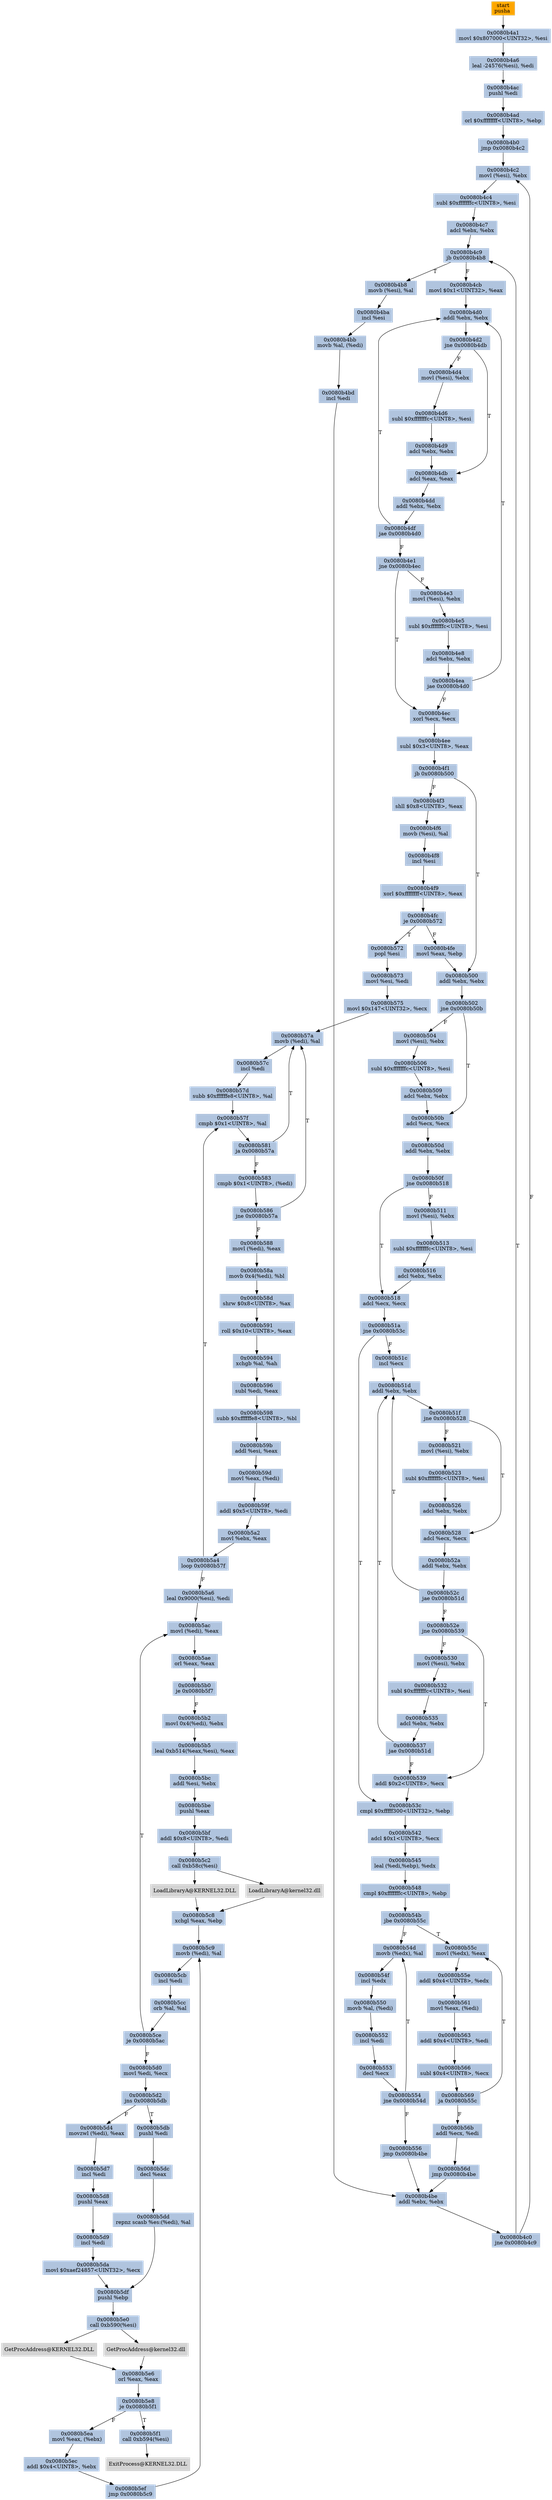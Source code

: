 digraph G {
node[shape=rectangle,style=filled,fillcolor=lightsteelblue,color=lightsteelblue]
bgcolor="transparent"
a0x0080b4a0pusha_[label="start\npusha ",color="lightgrey",fillcolor="orange"];
a0x0080b4a1movl_0x807000UINT32_esi[label="0x0080b4a1\nmovl $0x807000<UINT32>, %esi"];
a0x0080b4a6leal__24576esi__edi[label="0x0080b4a6\nleal -24576(%esi), %edi"];
a0x0080b4acpushl_edi[label="0x0080b4ac\npushl %edi"];
a0x0080b4adorl_0xffffffffUINT8_ebp[label="0x0080b4ad\norl $0xffffffff<UINT8>, %ebp"];
a0x0080b4b0jmp_0x0080b4c2[label="0x0080b4b0\njmp 0x0080b4c2"];
a0x0080b4c2movl_esi__ebx[label="0x0080b4c2\nmovl (%esi), %ebx"];
a0x0080b4c4subl_0xfffffffcUINT8_esi[label="0x0080b4c4\nsubl $0xfffffffc<UINT8>, %esi"];
a0x0080b4c7adcl_ebx_ebx[label="0x0080b4c7\nadcl %ebx, %ebx"];
a0x0080b4c9jb_0x0080b4b8[label="0x0080b4c9\njb 0x0080b4b8"];
a0x0080b4b8movb_esi__al[label="0x0080b4b8\nmovb (%esi), %al"];
a0x0080b4baincl_esi[label="0x0080b4ba\nincl %esi"];
a0x0080b4bbmovb_al_edi_[label="0x0080b4bb\nmovb %al, (%edi)"];
a0x0080b4bdincl_edi[label="0x0080b4bd\nincl %edi"];
a0x0080b4beaddl_ebx_ebx[label="0x0080b4be\naddl %ebx, %ebx"];
a0x0080b4c0jne_0x0080b4c9[label="0x0080b4c0\njne 0x0080b4c9"];
a0x0080b4cbmovl_0x1UINT32_eax[label="0x0080b4cb\nmovl $0x1<UINT32>, %eax"];
a0x0080b4d0addl_ebx_ebx[label="0x0080b4d0\naddl %ebx, %ebx"];
a0x0080b4d2jne_0x0080b4db[label="0x0080b4d2\njne 0x0080b4db"];
a0x0080b4dbadcl_eax_eax[label="0x0080b4db\nadcl %eax, %eax"];
a0x0080b4ddaddl_ebx_ebx[label="0x0080b4dd\naddl %ebx, %ebx"];
a0x0080b4dfjae_0x0080b4d0[label="0x0080b4df\njae 0x0080b4d0"];
a0x0080b4e1jne_0x0080b4ec[label="0x0080b4e1\njne 0x0080b4ec"];
a0x0080b4ecxorl_ecx_ecx[label="0x0080b4ec\nxorl %ecx, %ecx"];
a0x0080b4eesubl_0x3UINT8_eax[label="0x0080b4ee\nsubl $0x3<UINT8>, %eax"];
a0x0080b4f1jb_0x0080b500[label="0x0080b4f1\njb 0x0080b500"];
a0x0080b500addl_ebx_ebx[label="0x0080b500\naddl %ebx, %ebx"];
a0x0080b502jne_0x0080b50b[label="0x0080b502\njne 0x0080b50b"];
a0x0080b50badcl_ecx_ecx[label="0x0080b50b\nadcl %ecx, %ecx"];
a0x0080b50daddl_ebx_ebx[label="0x0080b50d\naddl %ebx, %ebx"];
a0x0080b50fjne_0x0080b518[label="0x0080b50f\njne 0x0080b518"];
a0x0080b518adcl_ecx_ecx[label="0x0080b518\nadcl %ecx, %ecx"];
a0x0080b51ajne_0x0080b53c[label="0x0080b51a\njne 0x0080b53c"];
a0x0080b51cincl_ecx[label="0x0080b51c\nincl %ecx"];
a0x0080b51daddl_ebx_ebx[label="0x0080b51d\naddl %ebx, %ebx"];
a0x0080b51fjne_0x0080b528[label="0x0080b51f\njne 0x0080b528"];
a0x0080b528adcl_ecx_ecx[label="0x0080b528\nadcl %ecx, %ecx"];
a0x0080b52aaddl_ebx_ebx[label="0x0080b52a\naddl %ebx, %ebx"];
a0x0080b52cjae_0x0080b51d[label="0x0080b52c\njae 0x0080b51d"];
a0x0080b52ejne_0x0080b539[label="0x0080b52e\njne 0x0080b539"];
a0x0080b539addl_0x2UINT8_ecx[label="0x0080b539\naddl $0x2<UINT8>, %ecx"];
a0x0080b53ccmpl_0xfffff300UINT32_ebp[label="0x0080b53c\ncmpl $0xfffff300<UINT32>, %ebp"];
a0x0080b542adcl_0x1UINT8_ecx[label="0x0080b542\nadcl $0x1<UINT8>, %ecx"];
a0x0080b545leal_ediebp__edx[label="0x0080b545\nleal (%edi,%ebp), %edx"];
a0x0080b548cmpl_0xfffffffcUINT8_ebp[label="0x0080b548\ncmpl $0xfffffffc<UINT8>, %ebp"];
a0x0080b54bjbe_0x0080b55c[label="0x0080b54b\njbe 0x0080b55c"];
a0x0080b54dmovb_edx__al[label="0x0080b54d\nmovb (%edx), %al"];
a0x0080b54fincl_edx[label="0x0080b54f\nincl %edx"];
a0x0080b550movb_al_edi_[label="0x0080b550\nmovb %al, (%edi)"];
a0x0080b552incl_edi[label="0x0080b552\nincl %edi"];
a0x0080b553decl_ecx[label="0x0080b553\ndecl %ecx"];
a0x0080b554jne_0x0080b54d[label="0x0080b554\njne 0x0080b54d"];
a0x0080b556jmp_0x0080b4be[label="0x0080b556\njmp 0x0080b4be"];
a0x0080b4f3shll_0x8UINT8_eax[label="0x0080b4f3\nshll $0x8<UINT8>, %eax"];
a0x0080b4f6movb_esi__al[label="0x0080b4f6\nmovb (%esi), %al"];
a0x0080b4f8incl_esi[label="0x0080b4f8\nincl %esi"];
a0x0080b4f9xorl_0xffffffffUINT8_eax[label="0x0080b4f9\nxorl $0xffffffff<UINT8>, %eax"];
a0x0080b4fcje_0x0080b572[label="0x0080b4fc\nje 0x0080b572"];
a0x0080b4femovl_eax_ebp[label="0x0080b4fe\nmovl %eax, %ebp"];
a0x0080b55cmovl_edx__eax[label="0x0080b55c\nmovl (%edx), %eax"];
a0x0080b55eaddl_0x4UINT8_edx[label="0x0080b55e\naddl $0x4<UINT8>, %edx"];
a0x0080b561movl_eax_edi_[label="0x0080b561\nmovl %eax, (%edi)"];
a0x0080b563addl_0x4UINT8_edi[label="0x0080b563\naddl $0x4<UINT8>, %edi"];
a0x0080b566subl_0x4UINT8_ecx[label="0x0080b566\nsubl $0x4<UINT8>, %ecx"];
a0x0080b569ja_0x0080b55c[label="0x0080b569\nja 0x0080b55c"];
a0x0080b56baddl_ecx_edi[label="0x0080b56b\naddl %ecx, %edi"];
a0x0080b56djmp_0x0080b4be[label="0x0080b56d\njmp 0x0080b4be"];
a0x0080b4d4movl_esi__ebx[label="0x0080b4d4\nmovl (%esi), %ebx"];
a0x0080b4d6subl_0xfffffffcUINT8_esi[label="0x0080b4d6\nsubl $0xfffffffc<UINT8>, %esi"];
a0x0080b4d9adcl_ebx_ebx[label="0x0080b4d9\nadcl %ebx, %ebx"];
a0x0080b504movl_esi__ebx[label="0x0080b504\nmovl (%esi), %ebx"];
a0x0080b506subl_0xfffffffcUINT8_esi[label="0x0080b506\nsubl $0xfffffffc<UINT8>, %esi"];
a0x0080b509adcl_ebx_ebx[label="0x0080b509\nadcl %ebx, %ebx"];
a0x0080b4e3movl_esi__ebx[label="0x0080b4e3\nmovl (%esi), %ebx"];
a0x0080b4e5subl_0xfffffffcUINT8_esi[label="0x0080b4e5\nsubl $0xfffffffc<UINT8>, %esi"];
a0x0080b4e8adcl_ebx_ebx[label="0x0080b4e8\nadcl %ebx, %ebx"];
a0x0080b4eajae_0x0080b4d0[label="0x0080b4ea\njae 0x0080b4d0"];
a0x0080b511movl_esi__ebx[label="0x0080b511\nmovl (%esi), %ebx"];
a0x0080b513subl_0xfffffffcUINT8_esi[label="0x0080b513\nsubl $0xfffffffc<UINT8>, %esi"];
a0x0080b516adcl_ebx_ebx[label="0x0080b516\nadcl %ebx, %ebx"];
a0x0080b521movl_esi__ebx[label="0x0080b521\nmovl (%esi), %ebx"];
a0x0080b523subl_0xfffffffcUINT8_esi[label="0x0080b523\nsubl $0xfffffffc<UINT8>, %esi"];
a0x0080b526adcl_ebx_ebx[label="0x0080b526\nadcl %ebx, %ebx"];
a0x0080b530movl_esi__ebx[label="0x0080b530\nmovl (%esi), %ebx"];
a0x0080b532subl_0xfffffffcUINT8_esi[label="0x0080b532\nsubl $0xfffffffc<UINT8>, %esi"];
a0x0080b535adcl_ebx_ebx[label="0x0080b535\nadcl %ebx, %ebx"];
a0x0080b537jae_0x0080b51d[label="0x0080b537\njae 0x0080b51d"];
a0x0080b572popl_esi[label="0x0080b572\npopl %esi"];
a0x0080b573movl_esi_edi[label="0x0080b573\nmovl %esi, %edi"];
a0x0080b575movl_0x147UINT32_ecx[label="0x0080b575\nmovl $0x147<UINT32>, %ecx"];
a0x0080b57amovb_edi__al[label="0x0080b57a\nmovb (%edi), %al"];
a0x0080b57cincl_edi[label="0x0080b57c\nincl %edi"];
a0x0080b57dsubb_0xffffffe8UINT8_al[label="0x0080b57d\nsubb $0xffffffe8<UINT8>, %al"];
a0x0080b57fcmpb_0x1UINT8_al[label="0x0080b57f\ncmpb $0x1<UINT8>, %al"];
a0x0080b581ja_0x0080b57a[label="0x0080b581\nja 0x0080b57a"];
a0x0080b583cmpb_0x1UINT8_edi_[label="0x0080b583\ncmpb $0x1<UINT8>, (%edi)"];
a0x0080b586jne_0x0080b57a[label="0x0080b586\njne 0x0080b57a"];
a0x0080b588movl_edi__eax[label="0x0080b588\nmovl (%edi), %eax"];
a0x0080b58amovb_0x4edi__bl[label="0x0080b58a\nmovb 0x4(%edi), %bl"];
a0x0080b58dshrw_0x8UINT8_ax[label="0x0080b58d\nshrw $0x8<UINT8>, %ax"];
a0x0080b591roll_0x10UINT8_eax[label="0x0080b591\nroll $0x10<UINT8>, %eax"];
a0x0080b594xchgb_al_ah[label="0x0080b594\nxchgb %al, %ah"];
a0x0080b596subl_edi_eax[label="0x0080b596\nsubl %edi, %eax"];
a0x0080b598subb_0xffffffe8UINT8_bl[label="0x0080b598\nsubb $0xffffffe8<UINT8>, %bl"];
a0x0080b59baddl_esi_eax[label="0x0080b59b\naddl %esi, %eax"];
a0x0080b59dmovl_eax_edi_[label="0x0080b59d\nmovl %eax, (%edi)"];
a0x0080b59faddl_0x5UINT8_edi[label="0x0080b59f\naddl $0x5<UINT8>, %edi"];
a0x0080b5a2movl_ebx_eax[label="0x0080b5a2\nmovl %ebx, %eax"];
a0x0080b5a4loop_0x0080b57f[label="0x0080b5a4\nloop 0x0080b57f"];
a0x0080b5a6leal_0x9000esi__edi[label="0x0080b5a6\nleal 0x9000(%esi), %edi"];
a0x0080b5acmovl_edi__eax[label="0x0080b5ac\nmovl (%edi), %eax"];
a0x0080b5aeorl_eax_eax[label="0x0080b5ae\norl %eax, %eax"];
a0x0080b5b0je_0x0080b5f7[label="0x0080b5b0\nje 0x0080b5f7"];
a0x0080b5b2movl_0x4edi__ebx[label="0x0080b5b2\nmovl 0x4(%edi), %ebx"];
a0x0080b5b5leal_0xb514eaxesi__eax[label="0x0080b5b5\nleal 0xb514(%eax,%esi), %eax"];
a0x0080b5bcaddl_esi_ebx[label="0x0080b5bc\naddl %esi, %ebx"];
a0x0080b5bepushl_eax[label="0x0080b5be\npushl %eax"];
a0x0080b5bfaddl_0x8UINT8_edi[label="0x0080b5bf\naddl $0x8<UINT8>, %edi"];
a0x0080b5c2call_0xb58cesi_[label="0x0080b5c2\ncall 0xb58c(%esi)"];
LoadLibraryA_kernel32_dll[label="LoadLibraryA@kernel32.dll",color="lightgrey",fillcolor="lightgrey"];
a0x0080b5c8xchgl_eax_ebp[label="0x0080b5c8\nxchgl %eax, %ebp"];
a0x0080b5c9movb_edi__al[label="0x0080b5c9\nmovb (%edi), %al"];
a0x0080b5cbincl_edi[label="0x0080b5cb\nincl %edi"];
a0x0080b5ccorb_al_al[label="0x0080b5cc\norb %al, %al"];
a0x0080b5ceje_0x0080b5ac[label="0x0080b5ce\nje 0x0080b5ac"];
a0x0080b5d0movl_edi_ecx[label="0x0080b5d0\nmovl %edi, %ecx"];
a0x0080b5d2jns_0x0080b5db[label="0x0080b5d2\njns 0x0080b5db"];
a0x0080b5dbpushl_edi[label="0x0080b5db\npushl %edi"];
a0x0080b5dcdecl_eax[label="0x0080b5dc\ndecl %eax"];
a0x0080b5ddrepnz_scasb_es_edi__al[label="0x0080b5dd\nrepnz scasb %es:(%edi), %al"];
a0x0080b5dfpushl_ebp[label="0x0080b5df\npushl %ebp"];
a0x0080b5e0call_0xb590esi_[label="0x0080b5e0\ncall 0xb590(%esi)"];
GetProcAddress_kernel32_dll[label="GetProcAddress@kernel32.dll",color="lightgrey",fillcolor="lightgrey"];
a0x0080b5e6orl_eax_eax[label="0x0080b5e6\norl %eax, %eax"];
a0x0080b5e8je_0x0080b5f1[label="0x0080b5e8\nje 0x0080b5f1"];
a0x0080b5eamovl_eax_ebx_[label="0x0080b5ea\nmovl %eax, (%ebx)"];
a0x0080b5ecaddl_0x4UINT8_ebx[label="0x0080b5ec\naddl $0x4<UINT8>, %ebx"];
a0x0080b5efjmp_0x0080b5c9[label="0x0080b5ef\njmp 0x0080b5c9"];
GetProcAddress_KERNEL32_DLL[label="GetProcAddress@KERNEL32.DLL",color="lightgrey",fillcolor="lightgrey"];
LoadLibraryA_KERNEL32_DLL[label="LoadLibraryA@KERNEL32.DLL",color="lightgrey",fillcolor="lightgrey"];
a0x0080b5d4movzwl_edi__eax[label="0x0080b5d4\nmovzwl (%edi), %eax"];
a0x0080b5d7incl_edi[label="0x0080b5d7\nincl %edi"];
a0x0080b5d8pushl_eax[label="0x0080b5d8\npushl %eax"];
a0x0080b5d9incl_edi[label="0x0080b5d9\nincl %edi"];
a0x0080b5damovl_0xaef24857UINT32_ecx[label="0x0080b5da\nmovl $0xaef24857<UINT32>, %ecx"];
a0x0080b5f1call_0xb594esi_[label="0x0080b5f1\ncall 0xb594(%esi)"];
ExitProcess_KERNEL32_DLL[label="ExitProcess@KERNEL32.DLL",color="lightgrey",fillcolor="lightgrey"];
a0x0080b4a0pusha_ -> a0x0080b4a1movl_0x807000UINT32_esi [color="#000000"];
a0x0080b4a1movl_0x807000UINT32_esi -> a0x0080b4a6leal__24576esi__edi [color="#000000"];
a0x0080b4a6leal__24576esi__edi -> a0x0080b4acpushl_edi [color="#000000"];
a0x0080b4acpushl_edi -> a0x0080b4adorl_0xffffffffUINT8_ebp [color="#000000"];
a0x0080b4adorl_0xffffffffUINT8_ebp -> a0x0080b4b0jmp_0x0080b4c2 [color="#000000"];
a0x0080b4b0jmp_0x0080b4c2 -> a0x0080b4c2movl_esi__ebx [color="#000000"];
a0x0080b4c2movl_esi__ebx -> a0x0080b4c4subl_0xfffffffcUINT8_esi [color="#000000"];
a0x0080b4c4subl_0xfffffffcUINT8_esi -> a0x0080b4c7adcl_ebx_ebx [color="#000000"];
a0x0080b4c7adcl_ebx_ebx -> a0x0080b4c9jb_0x0080b4b8 [color="#000000"];
a0x0080b4c9jb_0x0080b4b8 -> a0x0080b4b8movb_esi__al [color="#000000",label="T"];
a0x0080b4b8movb_esi__al -> a0x0080b4baincl_esi [color="#000000"];
a0x0080b4baincl_esi -> a0x0080b4bbmovb_al_edi_ [color="#000000"];
a0x0080b4bbmovb_al_edi_ -> a0x0080b4bdincl_edi [color="#000000"];
a0x0080b4bdincl_edi -> a0x0080b4beaddl_ebx_ebx [color="#000000"];
a0x0080b4beaddl_ebx_ebx -> a0x0080b4c0jne_0x0080b4c9 [color="#000000"];
a0x0080b4c0jne_0x0080b4c9 -> a0x0080b4c9jb_0x0080b4b8 [color="#000000",label="T"];
a0x0080b4c9jb_0x0080b4b8 -> a0x0080b4cbmovl_0x1UINT32_eax [color="#000000",label="F"];
a0x0080b4cbmovl_0x1UINT32_eax -> a0x0080b4d0addl_ebx_ebx [color="#000000"];
a0x0080b4d0addl_ebx_ebx -> a0x0080b4d2jne_0x0080b4db [color="#000000"];
a0x0080b4d2jne_0x0080b4db -> a0x0080b4dbadcl_eax_eax [color="#000000",label="T"];
a0x0080b4dbadcl_eax_eax -> a0x0080b4ddaddl_ebx_ebx [color="#000000"];
a0x0080b4ddaddl_ebx_ebx -> a0x0080b4dfjae_0x0080b4d0 [color="#000000"];
a0x0080b4dfjae_0x0080b4d0 -> a0x0080b4e1jne_0x0080b4ec [color="#000000",label="F"];
a0x0080b4e1jne_0x0080b4ec -> a0x0080b4ecxorl_ecx_ecx [color="#000000",label="T"];
a0x0080b4ecxorl_ecx_ecx -> a0x0080b4eesubl_0x3UINT8_eax [color="#000000"];
a0x0080b4eesubl_0x3UINT8_eax -> a0x0080b4f1jb_0x0080b500 [color="#000000"];
a0x0080b4f1jb_0x0080b500 -> a0x0080b500addl_ebx_ebx [color="#000000",label="T"];
a0x0080b500addl_ebx_ebx -> a0x0080b502jne_0x0080b50b [color="#000000"];
a0x0080b502jne_0x0080b50b -> a0x0080b50badcl_ecx_ecx [color="#000000",label="T"];
a0x0080b50badcl_ecx_ecx -> a0x0080b50daddl_ebx_ebx [color="#000000"];
a0x0080b50daddl_ebx_ebx -> a0x0080b50fjne_0x0080b518 [color="#000000"];
a0x0080b50fjne_0x0080b518 -> a0x0080b518adcl_ecx_ecx [color="#000000",label="T"];
a0x0080b518adcl_ecx_ecx -> a0x0080b51ajne_0x0080b53c [color="#000000"];
a0x0080b51ajne_0x0080b53c -> a0x0080b51cincl_ecx [color="#000000",label="F"];
a0x0080b51cincl_ecx -> a0x0080b51daddl_ebx_ebx [color="#000000"];
a0x0080b51daddl_ebx_ebx -> a0x0080b51fjne_0x0080b528 [color="#000000"];
a0x0080b51fjne_0x0080b528 -> a0x0080b528adcl_ecx_ecx [color="#000000",label="T"];
a0x0080b528adcl_ecx_ecx -> a0x0080b52aaddl_ebx_ebx [color="#000000"];
a0x0080b52aaddl_ebx_ebx -> a0x0080b52cjae_0x0080b51d [color="#000000"];
a0x0080b52cjae_0x0080b51d -> a0x0080b51daddl_ebx_ebx [color="#000000",label="T"];
a0x0080b52cjae_0x0080b51d -> a0x0080b52ejne_0x0080b539 [color="#000000",label="F"];
a0x0080b52ejne_0x0080b539 -> a0x0080b539addl_0x2UINT8_ecx [color="#000000",label="T"];
a0x0080b539addl_0x2UINT8_ecx -> a0x0080b53ccmpl_0xfffff300UINT32_ebp [color="#000000"];
a0x0080b53ccmpl_0xfffff300UINT32_ebp -> a0x0080b542adcl_0x1UINT8_ecx [color="#000000"];
a0x0080b542adcl_0x1UINT8_ecx -> a0x0080b545leal_ediebp__edx [color="#000000"];
a0x0080b545leal_ediebp__edx -> a0x0080b548cmpl_0xfffffffcUINT8_ebp [color="#000000"];
a0x0080b548cmpl_0xfffffffcUINT8_ebp -> a0x0080b54bjbe_0x0080b55c [color="#000000"];
a0x0080b54bjbe_0x0080b55c -> a0x0080b54dmovb_edx__al [color="#000000",label="F"];
a0x0080b54dmovb_edx__al -> a0x0080b54fincl_edx [color="#000000"];
a0x0080b54fincl_edx -> a0x0080b550movb_al_edi_ [color="#000000"];
a0x0080b550movb_al_edi_ -> a0x0080b552incl_edi [color="#000000"];
a0x0080b552incl_edi -> a0x0080b553decl_ecx [color="#000000"];
a0x0080b553decl_ecx -> a0x0080b554jne_0x0080b54d [color="#000000"];
a0x0080b554jne_0x0080b54d -> a0x0080b54dmovb_edx__al [color="#000000",label="T"];
a0x0080b554jne_0x0080b54d -> a0x0080b556jmp_0x0080b4be [color="#000000",label="F"];
a0x0080b556jmp_0x0080b4be -> a0x0080b4beaddl_ebx_ebx [color="#000000"];
a0x0080b4f1jb_0x0080b500 -> a0x0080b4f3shll_0x8UINT8_eax [color="#000000",label="F"];
a0x0080b4f3shll_0x8UINT8_eax -> a0x0080b4f6movb_esi__al [color="#000000"];
a0x0080b4f6movb_esi__al -> a0x0080b4f8incl_esi [color="#000000"];
a0x0080b4f8incl_esi -> a0x0080b4f9xorl_0xffffffffUINT8_eax [color="#000000"];
a0x0080b4f9xorl_0xffffffffUINT8_eax -> a0x0080b4fcje_0x0080b572 [color="#000000"];
a0x0080b4fcje_0x0080b572 -> a0x0080b4femovl_eax_ebp [color="#000000",label="F"];
a0x0080b4femovl_eax_ebp -> a0x0080b500addl_ebx_ebx [color="#000000"];
a0x0080b51ajne_0x0080b53c -> a0x0080b53ccmpl_0xfffff300UINT32_ebp [color="#000000",label="T"];
a0x0080b54bjbe_0x0080b55c -> a0x0080b55cmovl_edx__eax [color="#000000",label="T"];
a0x0080b55cmovl_edx__eax -> a0x0080b55eaddl_0x4UINT8_edx [color="#000000"];
a0x0080b55eaddl_0x4UINT8_edx -> a0x0080b561movl_eax_edi_ [color="#000000"];
a0x0080b561movl_eax_edi_ -> a0x0080b563addl_0x4UINT8_edi [color="#000000"];
a0x0080b563addl_0x4UINT8_edi -> a0x0080b566subl_0x4UINT8_ecx [color="#000000"];
a0x0080b566subl_0x4UINT8_ecx -> a0x0080b569ja_0x0080b55c [color="#000000"];
a0x0080b569ja_0x0080b55c -> a0x0080b56baddl_ecx_edi [color="#000000",label="F"];
a0x0080b56baddl_ecx_edi -> a0x0080b56djmp_0x0080b4be [color="#000000"];
a0x0080b56djmp_0x0080b4be -> a0x0080b4beaddl_ebx_ebx [color="#000000"];
a0x0080b4c0jne_0x0080b4c9 -> a0x0080b4c2movl_esi__ebx [color="#000000",label="F"];
a0x0080b4d2jne_0x0080b4db -> a0x0080b4d4movl_esi__ebx [color="#000000",label="F"];
a0x0080b4d4movl_esi__ebx -> a0x0080b4d6subl_0xfffffffcUINT8_esi [color="#000000"];
a0x0080b4d6subl_0xfffffffcUINT8_esi -> a0x0080b4d9adcl_ebx_ebx [color="#000000"];
a0x0080b4d9adcl_ebx_ebx -> a0x0080b4dbadcl_eax_eax [color="#000000"];
a0x0080b502jne_0x0080b50b -> a0x0080b504movl_esi__ebx [color="#000000",label="F"];
a0x0080b504movl_esi__ebx -> a0x0080b506subl_0xfffffffcUINT8_esi [color="#000000"];
a0x0080b506subl_0xfffffffcUINT8_esi -> a0x0080b509adcl_ebx_ebx [color="#000000"];
a0x0080b509adcl_ebx_ebx -> a0x0080b50badcl_ecx_ecx [color="#000000"];
a0x0080b4e1jne_0x0080b4ec -> a0x0080b4e3movl_esi__ebx [color="#000000",label="F"];
a0x0080b4e3movl_esi__ebx -> a0x0080b4e5subl_0xfffffffcUINT8_esi [color="#000000"];
a0x0080b4e5subl_0xfffffffcUINT8_esi -> a0x0080b4e8adcl_ebx_ebx [color="#000000"];
a0x0080b4e8adcl_ebx_ebx -> a0x0080b4eajae_0x0080b4d0 [color="#000000"];
a0x0080b4eajae_0x0080b4d0 -> a0x0080b4ecxorl_ecx_ecx [color="#000000",label="F"];
a0x0080b50fjne_0x0080b518 -> a0x0080b511movl_esi__ebx [color="#000000",label="F"];
a0x0080b511movl_esi__ebx -> a0x0080b513subl_0xfffffffcUINT8_esi [color="#000000"];
a0x0080b513subl_0xfffffffcUINT8_esi -> a0x0080b516adcl_ebx_ebx [color="#000000"];
a0x0080b516adcl_ebx_ebx -> a0x0080b518adcl_ecx_ecx [color="#000000"];
a0x0080b569ja_0x0080b55c -> a0x0080b55cmovl_edx__eax [color="#000000",label="T"];
a0x0080b4dfjae_0x0080b4d0 -> a0x0080b4d0addl_ebx_ebx [color="#000000",label="T"];
a0x0080b51fjne_0x0080b528 -> a0x0080b521movl_esi__ebx [color="#000000",label="F"];
a0x0080b521movl_esi__ebx -> a0x0080b523subl_0xfffffffcUINT8_esi [color="#000000"];
a0x0080b523subl_0xfffffffcUINT8_esi -> a0x0080b526adcl_ebx_ebx [color="#000000"];
a0x0080b526adcl_ebx_ebx -> a0x0080b528adcl_ecx_ecx [color="#000000"];
a0x0080b52ejne_0x0080b539 -> a0x0080b530movl_esi__ebx [color="#000000",label="F"];
a0x0080b530movl_esi__ebx -> a0x0080b532subl_0xfffffffcUINT8_esi [color="#000000"];
a0x0080b532subl_0xfffffffcUINT8_esi -> a0x0080b535adcl_ebx_ebx [color="#000000"];
a0x0080b535adcl_ebx_ebx -> a0x0080b537jae_0x0080b51d [color="#000000"];
a0x0080b537jae_0x0080b51d -> a0x0080b539addl_0x2UINT8_ecx [color="#000000",label="F"];
a0x0080b537jae_0x0080b51d -> a0x0080b51daddl_ebx_ebx [color="#000000",label="T"];
a0x0080b4eajae_0x0080b4d0 -> a0x0080b4d0addl_ebx_ebx [color="#000000",label="T"];
a0x0080b4fcje_0x0080b572 -> a0x0080b572popl_esi [color="#000000",label="T"];
a0x0080b572popl_esi -> a0x0080b573movl_esi_edi [color="#000000"];
a0x0080b573movl_esi_edi -> a0x0080b575movl_0x147UINT32_ecx [color="#000000"];
a0x0080b575movl_0x147UINT32_ecx -> a0x0080b57amovb_edi__al [color="#000000"];
a0x0080b57amovb_edi__al -> a0x0080b57cincl_edi [color="#000000"];
a0x0080b57cincl_edi -> a0x0080b57dsubb_0xffffffe8UINT8_al [color="#000000"];
a0x0080b57dsubb_0xffffffe8UINT8_al -> a0x0080b57fcmpb_0x1UINT8_al [color="#000000"];
a0x0080b57fcmpb_0x1UINT8_al -> a0x0080b581ja_0x0080b57a [color="#000000"];
a0x0080b581ja_0x0080b57a -> a0x0080b57amovb_edi__al [color="#000000",label="T"];
a0x0080b581ja_0x0080b57a -> a0x0080b583cmpb_0x1UINT8_edi_ [color="#000000",label="F"];
a0x0080b583cmpb_0x1UINT8_edi_ -> a0x0080b586jne_0x0080b57a [color="#000000"];
a0x0080b586jne_0x0080b57a -> a0x0080b57amovb_edi__al [color="#000000",label="T"];
a0x0080b586jne_0x0080b57a -> a0x0080b588movl_edi__eax [color="#000000",label="F"];
a0x0080b588movl_edi__eax -> a0x0080b58amovb_0x4edi__bl [color="#000000"];
a0x0080b58amovb_0x4edi__bl -> a0x0080b58dshrw_0x8UINT8_ax [color="#000000"];
a0x0080b58dshrw_0x8UINT8_ax -> a0x0080b591roll_0x10UINT8_eax [color="#000000"];
a0x0080b591roll_0x10UINT8_eax -> a0x0080b594xchgb_al_ah [color="#000000"];
a0x0080b594xchgb_al_ah -> a0x0080b596subl_edi_eax [color="#000000"];
a0x0080b596subl_edi_eax -> a0x0080b598subb_0xffffffe8UINT8_bl [color="#000000"];
a0x0080b598subb_0xffffffe8UINT8_bl -> a0x0080b59baddl_esi_eax [color="#000000"];
a0x0080b59baddl_esi_eax -> a0x0080b59dmovl_eax_edi_ [color="#000000"];
a0x0080b59dmovl_eax_edi_ -> a0x0080b59faddl_0x5UINT8_edi [color="#000000"];
a0x0080b59faddl_0x5UINT8_edi -> a0x0080b5a2movl_ebx_eax [color="#000000"];
a0x0080b5a2movl_ebx_eax -> a0x0080b5a4loop_0x0080b57f [color="#000000"];
a0x0080b5a4loop_0x0080b57f -> a0x0080b57fcmpb_0x1UINT8_al [color="#000000",label="T"];
a0x0080b5a4loop_0x0080b57f -> a0x0080b5a6leal_0x9000esi__edi [color="#000000",label="F"];
a0x0080b5a6leal_0x9000esi__edi -> a0x0080b5acmovl_edi__eax [color="#000000"];
a0x0080b5acmovl_edi__eax -> a0x0080b5aeorl_eax_eax [color="#000000"];
a0x0080b5aeorl_eax_eax -> a0x0080b5b0je_0x0080b5f7 [color="#000000"];
a0x0080b5b0je_0x0080b5f7 -> a0x0080b5b2movl_0x4edi__ebx [color="#000000",label="F"];
a0x0080b5b2movl_0x4edi__ebx -> a0x0080b5b5leal_0xb514eaxesi__eax [color="#000000"];
a0x0080b5b5leal_0xb514eaxesi__eax -> a0x0080b5bcaddl_esi_ebx [color="#000000"];
a0x0080b5bcaddl_esi_ebx -> a0x0080b5bepushl_eax [color="#000000"];
a0x0080b5bepushl_eax -> a0x0080b5bfaddl_0x8UINT8_edi [color="#000000"];
a0x0080b5bfaddl_0x8UINT8_edi -> a0x0080b5c2call_0xb58cesi_ [color="#000000"];
a0x0080b5c2call_0xb58cesi_ -> LoadLibraryA_kernel32_dll [color="#000000"];
LoadLibraryA_kernel32_dll -> a0x0080b5c8xchgl_eax_ebp [color="#000000"];
a0x0080b5c8xchgl_eax_ebp -> a0x0080b5c9movb_edi__al [color="#000000"];
a0x0080b5c9movb_edi__al -> a0x0080b5cbincl_edi [color="#000000"];
a0x0080b5cbincl_edi -> a0x0080b5ccorb_al_al [color="#000000"];
a0x0080b5ccorb_al_al -> a0x0080b5ceje_0x0080b5ac [color="#000000"];
a0x0080b5ceje_0x0080b5ac -> a0x0080b5d0movl_edi_ecx [color="#000000",label="F"];
a0x0080b5d0movl_edi_ecx -> a0x0080b5d2jns_0x0080b5db [color="#000000"];
a0x0080b5d2jns_0x0080b5db -> a0x0080b5dbpushl_edi [color="#000000",label="T"];
a0x0080b5dbpushl_edi -> a0x0080b5dcdecl_eax [color="#000000"];
a0x0080b5dcdecl_eax -> a0x0080b5ddrepnz_scasb_es_edi__al [color="#000000"];
a0x0080b5ddrepnz_scasb_es_edi__al -> a0x0080b5dfpushl_ebp [color="#000000"];
a0x0080b5dfpushl_ebp -> a0x0080b5e0call_0xb590esi_ [color="#000000"];
a0x0080b5e0call_0xb590esi_ -> GetProcAddress_kernel32_dll [color="#000000"];
GetProcAddress_kernel32_dll -> a0x0080b5e6orl_eax_eax [color="#000000"];
a0x0080b5e6orl_eax_eax -> a0x0080b5e8je_0x0080b5f1 [color="#000000"];
a0x0080b5e8je_0x0080b5f1 -> a0x0080b5eamovl_eax_ebx_ [color="#000000",label="F"];
a0x0080b5eamovl_eax_ebx_ -> a0x0080b5ecaddl_0x4UINT8_ebx [color="#000000"];
a0x0080b5ecaddl_0x4UINT8_ebx -> a0x0080b5efjmp_0x0080b5c9 [color="#000000"];
a0x0080b5efjmp_0x0080b5c9 -> a0x0080b5c9movb_edi__al [color="#000000"];
a0x0080b5e0call_0xb590esi_ -> GetProcAddress_KERNEL32_DLL [color="#000000"];
GetProcAddress_KERNEL32_DLL -> a0x0080b5e6orl_eax_eax [color="#000000"];
a0x0080b5ceje_0x0080b5ac -> a0x0080b5acmovl_edi__eax [color="#000000",label="T"];
a0x0080b5c2call_0xb58cesi_ -> LoadLibraryA_KERNEL32_DLL [color="#000000"];
LoadLibraryA_KERNEL32_DLL -> a0x0080b5c8xchgl_eax_ebp [color="#000000"];
a0x0080b5d2jns_0x0080b5db -> a0x0080b5d4movzwl_edi__eax [color="#000000",label="F"];
a0x0080b5d4movzwl_edi__eax -> a0x0080b5d7incl_edi [color="#000000"];
a0x0080b5d7incl_edi -> a0x0080b5d8pushl_eax [color="#000000"];
a0x0080b5d8pushl_eax -> a0x0080b5d9incl_edi [color="#000000"];
a0x0080b5d9incl_edi -> a0x0080b5damovl_0xaef24857UINT32_ecx [color="#000000"];
a0x0080b5damovl_0xaef24857UINT32_ecx -> a0x0080b5dfpushl_ebp [color="#000000"];
a0x0080b5e8je_0x0080b5f1 -> a0x0080b5f1call_0xb594esi_ [color="#000000",label="T"];
a0x0080b5f1call_0xb594esi_ -> ExitProcess_KERNEL32_DLL [color="#000000"];
}
